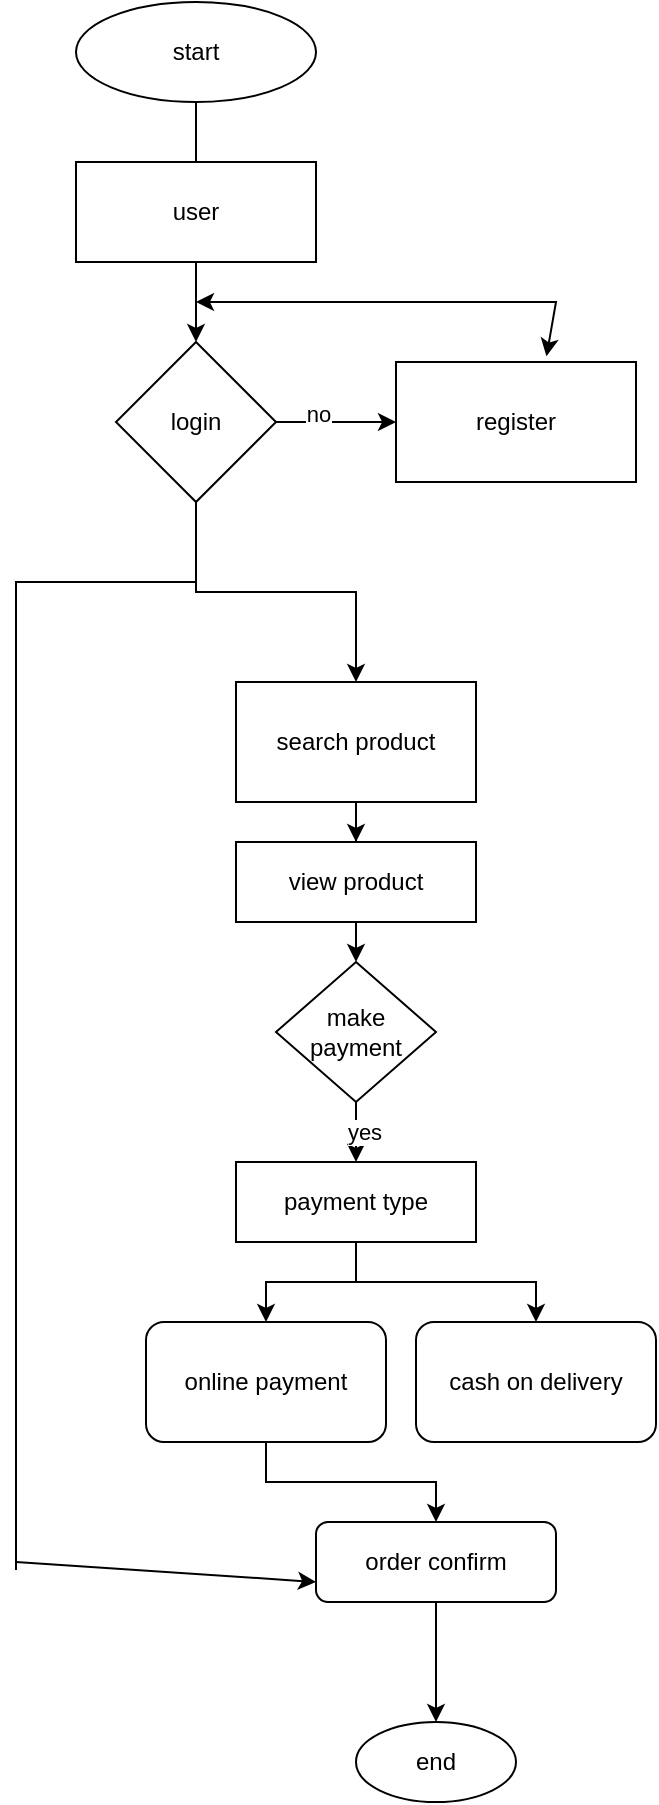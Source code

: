 <mxfile version="22.0.8" type="google">
  <diagram name="Page-1" id="IuOiCkXExgfwfRk0wCWT">
    <mxGraphModel dx="1242" dy="569" grid="1" gridSize="10" guides="1" tooltips="1" connect="1" arrows="1" fold="1" page="1" pageScale="1" pageWidth="850" pageHeight="1100" math="0" shadow="0">
      <root>
        <mxCell id="0" />
        <mxCell id="1" parent="0" />
        <mxCell id="rFgON5gm92gmT7RYXm9H-3" value="" style="edgeStyle=orthogonalEdgeStyle;rounded=0;orthogonalLoop=1;jettySize=auto;html=1;" edge="1" parent="1" source="rFgON5gm92gmT7RYXm9H-1">
          <mxGeometry relative="1" as="geometry">
            <mxPoint x="450" y="190" as="targetPoint" />
          </mxGeometry>
        </mxCell>
        <mxCell id="rFgON5gm92gmT7RYXm9H-1" value="start" style="ellipse;whiteSpace=wrap;html=1;" vertex="1" parent="1">
          <mxGeometry x="390" y="100" width="120" height="50" as="geometry" />
        </mxCell>
        <mxCell id="rFgON5gm92gmT7RYXm9H-9" value="" style="edgeStyle=orthogonalEdgeStyle;rounded=0;orthogonalLoop=1;jettySize=auto;html=1;" edge="1" parent="1" source="rFgON5gm92gmT7RYXm9H-6" target="rFgON5gm92gmT7RYXm9H-8">
          <mxGeometry relative="1" as="geometry" />
        </mxCell>
        <mxCell id="rFgON5gm92gmT7RYXm9H-6" value="user" style="rounded=0;whiteSpace=wrap;html=1;" vertex="1" parent="1">
          <mxGeometry x="390" y="180" width="120" height="50" as="geometry" />
        </mxCell>
        <mxCell id="rFgON5gm92gmT7RYXm9H-11" value="" style="edgeStyle=orthogonalEdgeStyle;rounded=0;orthogonalLoop=1;jettySize=auto;html=1;" edge="1" parent="1" source="rFgON5gm92gmT7RYXm9H-8" target="rFgON5gm92gmT7RYXm9H-10">
          <mxGeometry relative="1" as="geometry" />
        </mxCell>
        <mxCell id="rFgON5gm92gmT7RYXm9H-13" value="no" style="edgeLabel;html=1;align=center;verticalAlign=middle;resizable=0;points=[];" vertex="1" connectable="0" parent="rFgON5gm92gmT7RYXm9H-11">
          <mxGeometry x="-0.307" y="4" relative="1" as="geometry">
            <mxPoint as="offset" />
          </mxGeometry>
        </mxCell>
        <mxCell id="rFgON5gm92gmT7RYXm9H-15" value="" style="edgeStyle=orthogonalEdgeStyle;rounded=0;orthogonalLoop=1;jettySize=auto;html=1;" edge="1" parent="1" source="rFgON5gm92gmT7RYXm9H-8" target="rFgON5gm92gmT7RYXm9H-14">
          <mxGeometry relative="1" as="geometry" />
        </mxCell>
        <mxCell id="rFgON5gm92gmT7RYXm9H-8" value="login" style="rhombus;whiteSpace=wrap;html=1;rounded=0;" vertex="1" parent="1">
          <mxGeometry x="410" y="270" width="80" height="80" as="geometry" />
        </mxCell>
        <mxCell id="rFgON5gm92gmT7RYXm9H-10" value="register" style="whiteSpace=wrap;html=1;rounded=0;" vertex="1" parent="1">
          <mxGeometry x="550" y="280" width="120" height="60" as="geometry" />
        </mxCell>
        <mxCell id="rFgON5gm92gmT7RYXm9H-12" value="" style="endArrow=classic;startArrow=classic;html=1;rounded=0;exitX=0.627;exitY=-0.047;exitDx=0;exitDy=0;exitPerimeter=0;" edge="1" parent="1" source="rFgON5gm92gmT7RYXm9H-10">
          <mxGeometry width="50" height="50" relative="1" as="geometry">
            <mxPoint x="810" y="220" as="sourcePoint" />
            <mxPoint x="450" y="250" as="targetPoint" />
            <Array as="points">
              <mxPoint x="630" y="250" />
            </Array>
          </mxGeometry>
        </mxCell>
        <mxCell id="rFgON5gm92gmT7RYXm9H-17" value="" style="edgeStyle=orthogonalEdgeStyle;rounded=0;orthogonalLoop=1;jettySize=auto;html=1;" edge="1" parent="1" source="rFgON5gm92gmT7RYXm9H-14" target="rFgON5gm92gmT7RYXm9H-16">
          <mxGeometry relative="1" as="geometry" />
        </mxCell>
        <mxCell id="rFgON5gm92gmT7RYXm9H-14" value="search product" style="whiteSpace=wrap;html=1;rounded=0;" vertex="1" parent="1">
          <mxGeometry x="470" y="440" width="120" height="60" as="geometry" />
        </mxCell>
        <mxCell id="rFgON5gm92gmT7RYXm9H-19" value="" style="edgeStyle=orthogonalEdgeStyle;rounded=0;orthogonalLoop=1;jettySize=auto;html=1;" edge="1" parent="1" source="rFgON5gm92gmT7RYXm9H-16">
          <mxGeometry relative="1" as="geometry">
            <mxPoint x="530" y="580" as="targetPoint" />
          </mxGeometry>
        </mxCell>
        <mxCell id="rFgON5gm92gmT7RYXm9H-16" value="view product" style="whiteSpace=wrap;html=1;rounded=0;" vertex="1" parent="1">
          <mxGeometry x="470" y="520" width="120" height="40" as="geometry" />
        </mxCell>
        <mxCell id="rFgON5gm92gmT7RYXm9H-22" value="" style="edgeStyle=orthogonalEdgeStyle;rounded=0;orthogonalLoop=1;jettySize=auto;html=1;" edge="1" parent="1" source="rFgON5gm92gmT7RYXm9H-20" target="rFgON5gm92gmT7RYXm9H-21">
          <mxGeometry relative="1" as="geometry" />
        </mxCell>
        <mxCell id="rFgON5gm92gmT7RYXm9H-36" value="yes" style="edgeLabel;html=1;align=center;verticalAlign=middle;resizable=0;points=[];" vertex="1" connectable="0" parent="rFgON5gm92gmT7RYXm9H-22">
          <mxGeometry x="0.376" y="4" relative="1" as="geometry">
            <mxPoint as="offset" />
          </mxGeometry>
        </mxCell>
        <mxCell id="rFgON5gm92gmT7RYXm9H-20" value="make&lt;br&gt;payment" style="rhombus;whiteSpace=wrap;html=1;" vertex="1" parent="1">
          <mxGeometry x="490" y="580" width="80" height="70" as="geometry" />
        </mxCell>
        <mxCell id="rFgON5gm92gmT7RYXm9H-24" value="" style="edgeStyle=orthogonalEdgeStyle;rounded=0;orthogonalLoop=1;jettySize=auto;html=1;" edge="1" parent="1" source="rFgON5gm92gmT7RYXm9H-21" target="rFgON5gm92gmT7RYXm9H-23">
          <mxGeometry relative="1" as="geometry" />
        </mxCell>
        <mxCell id="rFgON5gm92gmT7RYXm9H-28" value="" style="edgeStyle=orthogonalEdgeStyle;rounded=0;orthogonalLoop=1;jettySize=auto;html=1;" edge="1" parent="1" source="rFgON5gm92gmT7RYXm9H-21" target="rFgON5gm92gmT7RYXm9H-27">
          <mxGeometry relative="1" as="geometry" />
        </mxCell>
        <mxCell id="rFgON5gm92gmT7RYXm9H-21" value="payment type" style="whiteSpace=wrap;html=1;" vertex="1" parent="1">
          <mxGeometry x="470" y="680" width="120" height="40" as="geometry" />
        </mxCell>
        <mxCell id="rFgON5gm92gmT7RYXm9H-30" value="" style="edgeStyle=orthogonalEdgeStyle;rounded=0;orthogonalLoop=1;jettySize=auto;html=1;" edge="1" parent="1" source="rFgON5gm92gmT7RYXm9H-23" target="rFgON5gm92gmT7RYXm9H-29">
          <mxGeometry relative="1" as="geometry" />
        </mxCell>
        <mxCell id="rFgON5gm92gmT7RYXm9H-23" value="online payment" style="rounded=1;whiteSpace=wrap;html=1;" vertex="1" parent="1">
          <mxGeometry x="425" y="760" width="120" height="60" as="geometry" />
        </mxCell>
        <mxCell id="rFgON5gm92gmT7RYXm9H-27" value="cash on delivery" style="rounded=1;whiteSpace=wrap;html=1;" vertex="1" parent="1">
          <mxGeometry x="560" y="760" width="120" height="60" as="geometry" />
        </mxCell>
        <mxCell id="rFgON5gm92gmT7RYXm9H-32" value="" style="edgeStyle=orthogonalEdgeStyle;rounded=0;orthogonalLoop=1;jettySize=auto;html=1;" edge="1" parent="1" source="rFgON5gm92gmT7RYXm9H-29" target="rFgON5gm92gmT7RYXm9H-31">
          <mxGeometry relative="1" as="geometry" />
        </mxCell>
        <mxCell id="rFgON5gm92gmT7RYXm9H-29" value="order confirm" style="whiteSpace=wrap;html=1;rounded=1;" vertex="1" parent="1">
          <mxGeometry x="510" y="860" width="120" height="40" as="geometry" />
        </mxCell>
        <mxCell id="rFgON5gm92gmT7RYXm9H-31" value="end" style="ellipse;whiteSpace=wrap;html=1;rounded=1;" vertex="1" parent="1">
          <mxGeometry x="530" y="960" width="80" height="40" as="geometry" />
        </mxCell>
        <mxCell id="rFgON5gm92gmT7RYXm9H-33" value="" style="endArrow=none;html=1;rounded=0;" edge="1" parent="1">
          <mxGeometry width="50" height="50" relative="1" as="geometry">
            <mxPoint x="360" y="884" as="sourcePoint" />
            <mxPoint x="450" y="390" as="targetPoint" />
            <Array as="points">
              <mxPoint x="360" y="390" />
            </Array>
          </mxGeometry>
        </mxCell>
        <mxCell id="rFgON5gm92gmT7RYXm9H-34" value="" style="endArrow=classic;html=1;rounded=0;entryX=0;entryY=0.75;entryDx=0;entryDy=0;" edge="1" parent="1" target="rFgON5gm92gmT7RYXm9H-29">
          <mxGeometry width="50" height="50" relative="1" as="geometry">
            <mxPoint x="360" y="880" as="sourcePoint" />
            <mxPoint x="410" y="830" as="targetPoint" />
          </mxGeometry>
        </mxCell>
      </root>
    </mxGraphModel>
  </diagram>
</mxfile>

